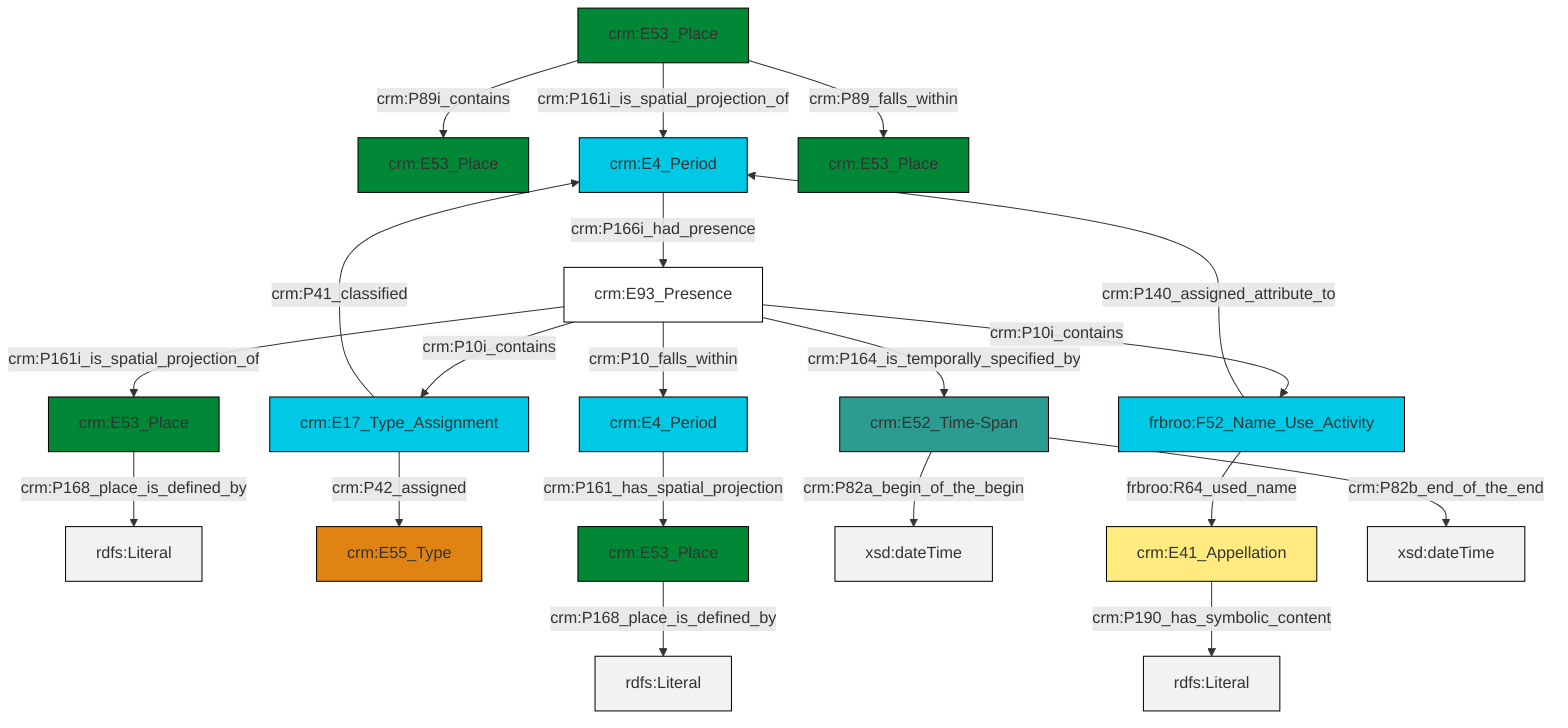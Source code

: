graph TD
classDef Literal fill:#f2f2f2,stroke:#000000;
classDef CRM_Entity fill:#FFFFFF,stroke:#000000;
classDef Temporal_Entity fill:#00C9E6, stroke:#000000;
classDef Type fill:#E18312, stroke:#000000;
classDef Time-Span fill:#2C9C91, stroke:#000000;
classDef Appellation fill:#FFEB7F, stroke:#000000;
classDef Place fill:#008836, stroke:#000000;
classDef Persistent_Item fill:#B266B2, stroke:#000000;
classDef Conceptual_Object fill:#FFD700, stroke:#000000;
classDef Physical_Thing fill:#D2B48C, stroke:#000000;
classDef Actor fill:#f58aad, stroke:#000000;
classDef PC_Classes fill:#4ce600, stroke:#000000;
classDef Multi fill:#cccccc,stroke:#000000;

0["crm:E53_Place"]:::Place -->|crm:P89i_contains| 1["crm:E53_Place"]:::Place
2["crm:E53_Place"]:::Place -->|crm:P168_place_is_defined_by| 3[rdfs:Literal]:::Literal
4["frbroo:F52_Name_Use_Activity"]:::Temporal_Entity -->|crm:P140_assigned_attribute_to| 5["crm:E4_Period"]:::Temporal_Entity
6["crm:E93_Presence"]:::CRM_Entity -->|crm:P10_falls_within| 7["crm:E4_Period"]:::Temporal_Entity
0["crm:E53_Place"]:::Place -->|crm:P161i_is_spatial_projection_of| 5["crm:E4_Period"]:::Temporal_Entity
9["crm:E17_Type_Assignment"]:::Temporal_Entity -->|crm:P42_assigned| 11["crm:E55_Type"]:::Type
9["crm:E17_Type_Assignment"]:::Temporal_Entity -->|crm:P41_classified| 5["crm:E4_Period"]:::Temporal_Entity
14["crm:E52_Time-Span"]:::Time-Span -->|crm:P82a_begin_of_the_begin| 15[xsd:dateTime]:::Literal
6["crm:E93_Presence"]:::CRM_Entity -->|crm:P10i_contains| 4["frbroo:F52_Name_Use_Activity"]:::Temporal_Entity
5["crm:E4_Period"]:::Temporal_Entity -->|crm:P166i_had_presence| 6["crm:E93_Presence"]:::CRM_Entity
4["frbroo:F52_Name_Use_Activity"]:::Temporal_Entity -->|frbroo:R64_used_name| 20["crm:E41_Appellation"]:::Appellation
12["crm:E53_Place"]:::Place -->|crm:P168_place_is_defined_by| 24[rdfs:Literal]:::Literal
20["crm:E41_Appellation"]:::Appellation -->|crm:P190_has_symbolic_content| 27[rdfs:Literal]:::Literal
14["crm:E52_Time-Span"]:::Time-Span -->|crm:P82b_end_of_the_end| 28[xsd:dateTime]:::Literal
6["crm:E93_Presence"]:::CRM_Entity -->|crm:P10i_contains| 9["crm:E17_Type_Assignment"]:::Temporal_Entity
7["crm:E4_Period"]:::Temporal_Entity -->|crm:P161_has_spatial_projection| 12["crm:E53_Place"]:::Place
6["crm:E93_Presence"]:::CRM_Entity -->|crm:P164_is_temporally_specified_by| 14["crm:E52_Time-Span"]:::Time-Span
6["crm:E93_Presence"]:::CRM_Entity -->|crm:P161i_is_spatial_projection_of| 2["crm:E53_Place"]:::Place
0["crm:E53_Place"]:::Place -->|crm:P89_falls_within| 16["crm:E53_Place"]:::Place